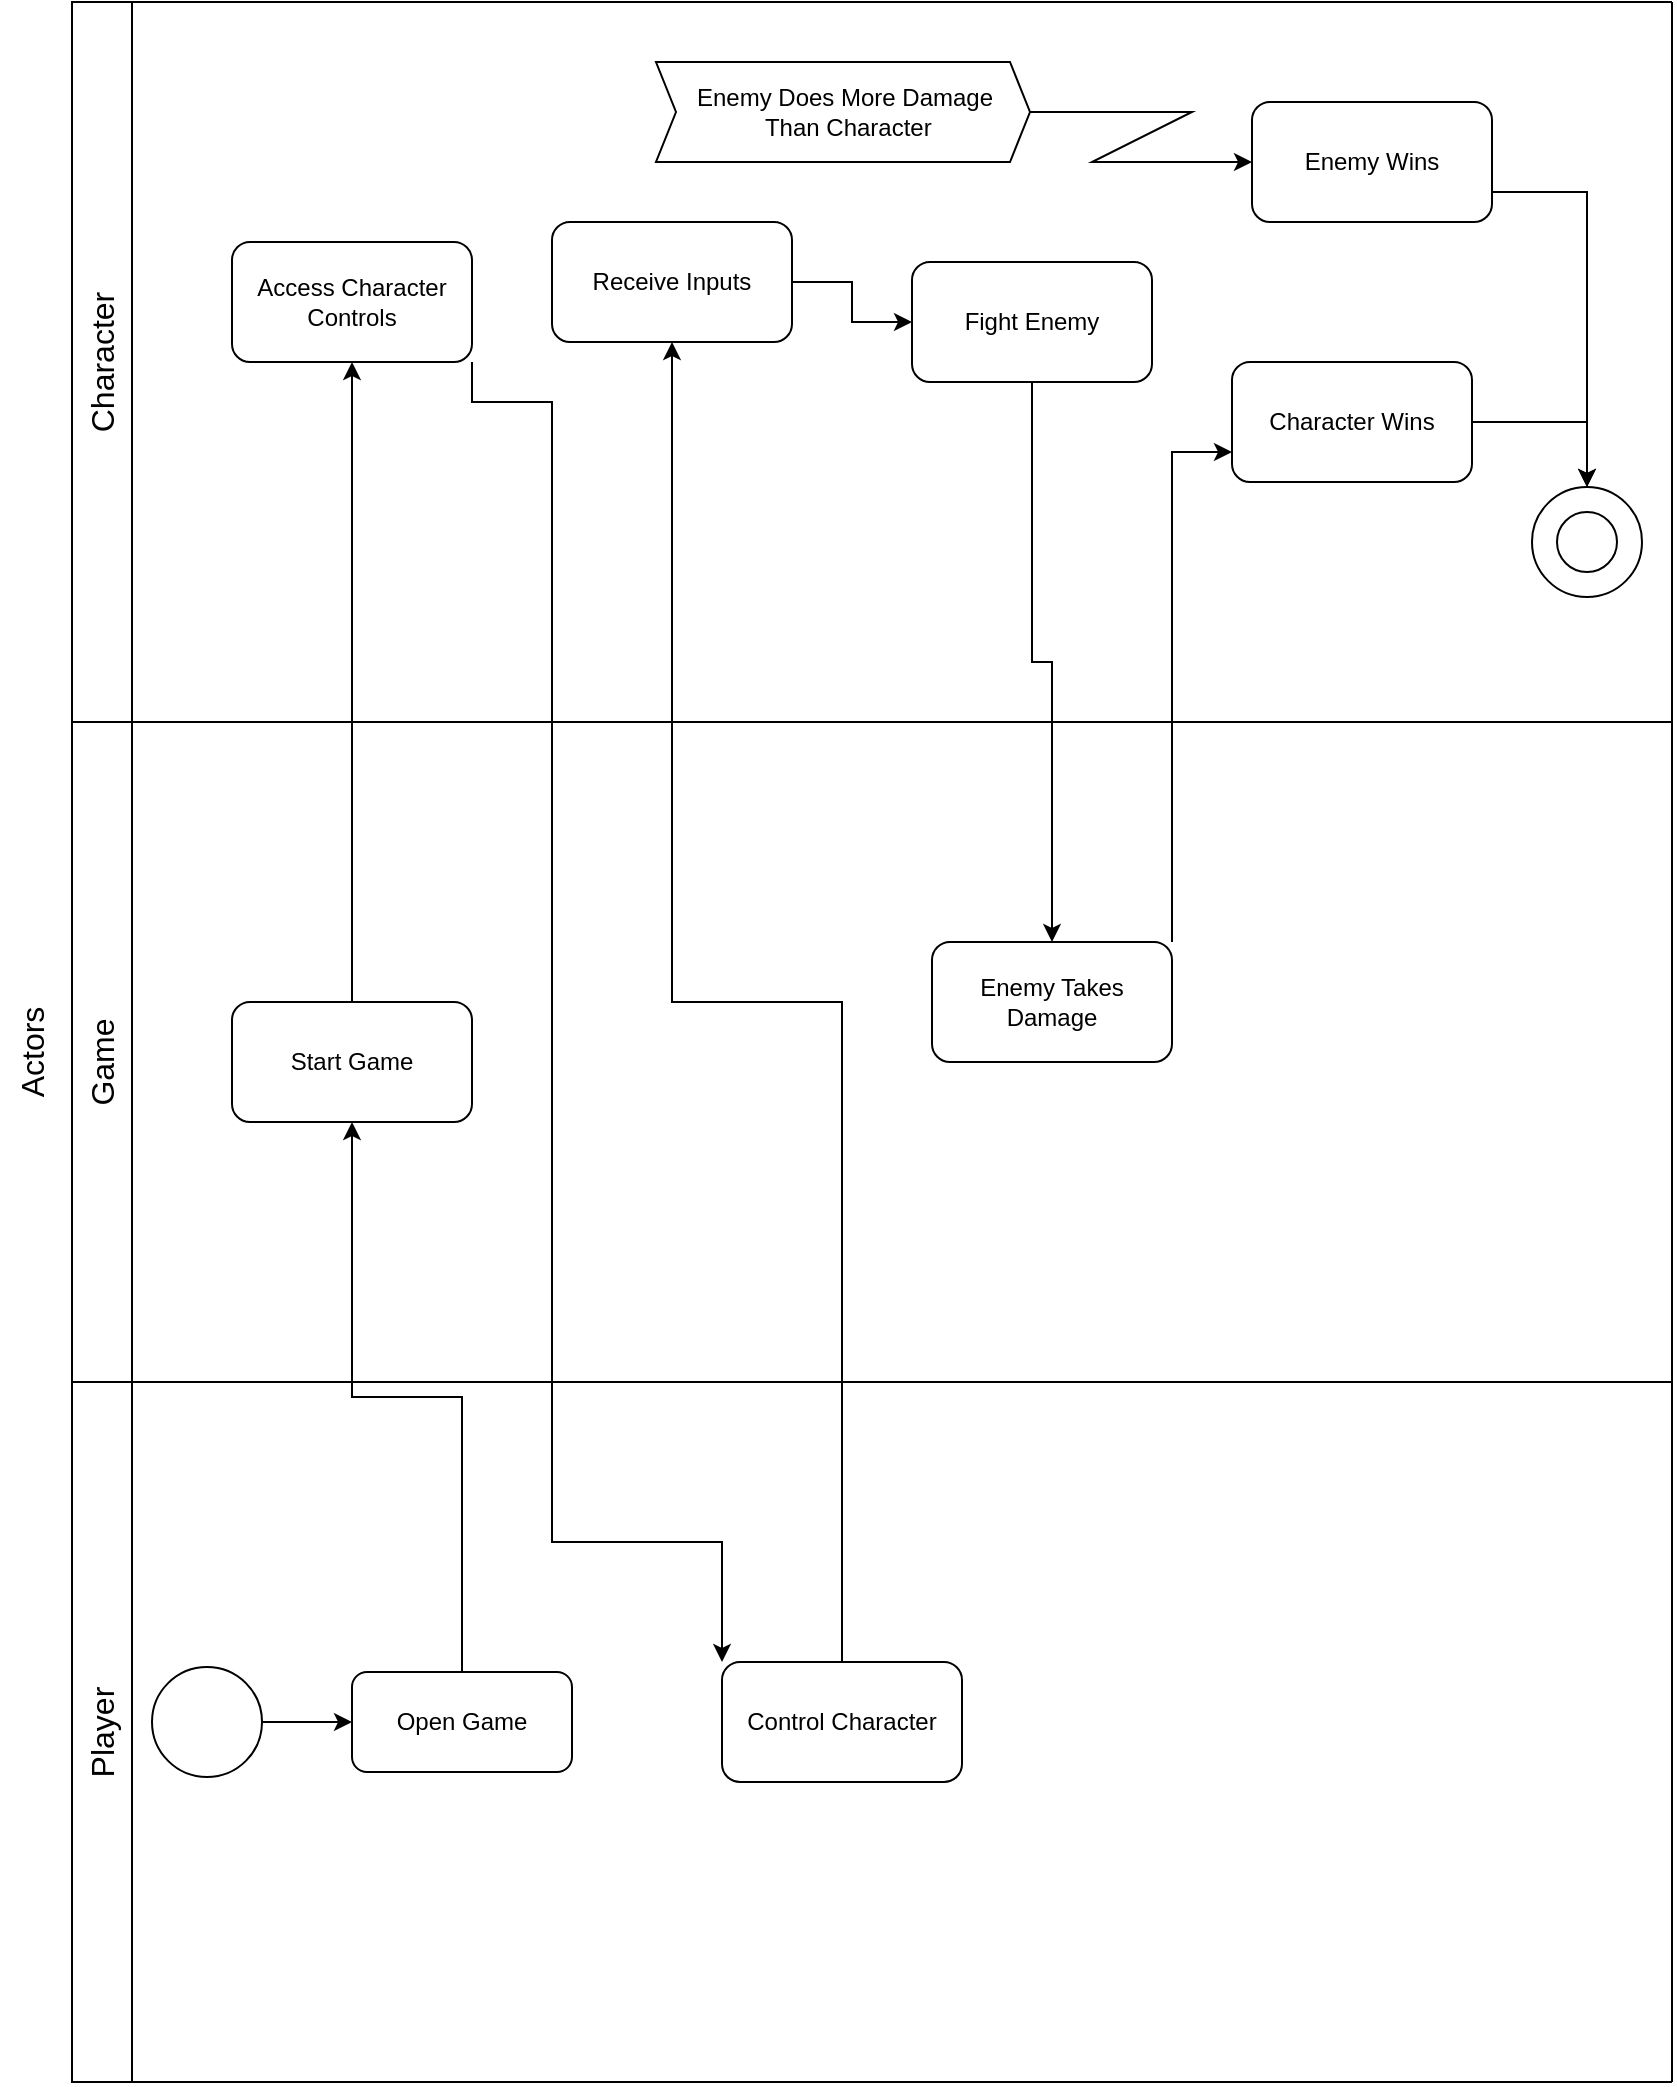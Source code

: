 <mxfile version="24.1.0" type="device">
  <diagram name="Page-1" id="AyJM0LhcQX8t1Cca5LZo">
    <mxGraphModel dx="2074" dy="1196" grid="1" gridSize="10" guides="1" tooltips="1" connect="1" arrows="1" fold="1" page="1" pageScale="1" pageWidth="850" pageHeight="1100" math="0" shadow="0">
      <root>
        <mxCell id="0" />
        <mxCell id="1" parent="0" />
        <mxCell id="OoFg2nhRCJ_1qvEL3QOw-17" style="edgeStyle=orthogonalEdgeStyle;rounded=0;orthogonalLoop=1;jettySize=auto;html=1;exitX=1;exitY=0.5;exitDx=0;exitDy=0;entryX=0;entryY=0.5;entryDx=0;entryDy=0;" edge="1" parent="1" source="OoFg2nhRCJ_1qvEL3QOw-2" target="OoFg2nhRCJ_1qvEL3QOw-16">
          <mxGeometry relative="1" as="geometry" />
        </mxCell>
        <mxCell id="OoFg2nhRCJ_1qvEL3QOw-2" value="" style="ellipse;whiteSpace=wrap;html=1;aspect=fixed;fontSize=16;" vertex="1" parent="1">
          <mxGeometry x="80" y="852.5" width="55" height="55" as="geometry" />
        </mxCell>
        <mxCell id="OoFg2nhRCJ_1qvEL3QOw-3" value="" style="rounded=0;whiteSpace=wrap;html=1;" vertex="1" parent="1">
          <mxGeometry x="40" y="710" width="30" height="350" as="geometry" />
        </mxCell>
        <mxCell id="OoFg2nhRCJ_1qvEL3QOw-4" value="" style="rounded=0;whiteSpace=wrap;html=1;fontSize=16;" vertex="1" parent="1">
          <mxGeometry x="40" y="380" width="30" height="330" as="geometry" />
        </mxCell>
        <mxCell id="OoFg2nhRCJ_1qvEL3QOw-5" value="" style="rounded=0;whiteSpace=wrap;html=1;" vertex="1" parent="1">
          <mxGeometry x="40" y="20" width="30" height="360" as="geometry" />
        </mxCell>
        <mxCell id="OoFg2nhRCJ_1qvEL3QOw-7" value="Actors" style="text;html=1;align=center;verticalAlign=middle;whiteSpace=wrap;rounded=0;rotation=-90;fontSize=16;" vertex="1" parent="1">
          <mxGeometry x="-10" y="530" width="60" height="30" as="geometry" />
        </mxCell>
        <mxCell id="OoFg2nhRCJ_1qvEL3QOw-8" value="Game" style="text;html=1;align=center;verticalAlign=middle;whiteSpace=wrap;rounded=0;rotation=-90;fontSize=16;" vertex="1" parent="1">
          <mxGeometry x="25" y="535" width="60" height="30" as="geometry" />
        </mxCell>
        <mxCell id="OoFg2nhRCJ_1qvEL3QOw-9" value="Player" style="text;html=1;align=center;verticalAlign=middle;whiteSpace=wrap;rounded=0;rotation=-90;fontSize=16;" vertex="1" parent="1">
          <mxGeometry x="25" y="870" width="60" height="30" as="geometry" />
        </mxCell>
        <mxCell id="OoFg2nhRCJ_1qvEL3QOw-10" value="Character" style="text;html=1;align=center;verticalAlign=middle;whiteSpace=wrap;rounded=0;rotation=-90;fontSize=16;" vertex="1" parent="1">
          <mxGeometry x="25" y="185" width="60" height="30" as="geometry" />
        </mxCell>
        <mxCell id="OoFg2nhRCJ_1qvEL3QOw-11" value="" style="endArrow=none;html=1;rounded=0;" edge="1" parent="1">
          <mxGeometry width="50" height="50" relative="1" as="geometry">
            <mxPoint x="70" y="710" as="sourcePoint" />
            <mxPoint x="840" y="710" as="targetPoint" />
          </mxGeometry>
        </mxCell>
        <mxCell id="OoFg2nhRCJ_1qvEL3QOw-12" value="" style="endArrow=none;html=1;rounded=0;" edge="1" parent="1">
          <mxGeometry width="50" height="50" relative="1" as="geometry">
            <mxPoint x="70" y="380" as="sourcePoint" />
            <mxPoint x="840" y="380" as="targetPoint" />
          </mxGeometry>
        </mxCell>
        <mxCell id="OoFg2nhRCJ_1qvEL3QOw-13" value="" style="endArrow=none;html=1;rounded=0;" edge="1" parent="1">
          <mxGeometry width="50" height="50" relative="1" as="geometry">
            <mxPoint x="70" y="20" as="sourcePoint" />
            <mxPoint x="840" y="20" as="targetPoint" />
          </mxGeometry>
        </mxCell>
        <mxCell id="OoFg2nhRCJ_1qvEL3QOw-14" value="" style="endArrow=none;html=1;rounded=0;" edge="1" parent="1">
          <mxGeometry width="50" height="50" relative="1" as="geometry">
            <mxPoint x="840" y="1060" as="sourcePoint" />
            <mxPoint x="840" y="20" as="targetPoint" />
          </mxGeometry>
        </mxCell>
        <mxCell id="OoFg2nhRCJ_1qvEL3QOw-15" value="" style="endArrow=none;html=1;rounded=0;" edge="1" parent="1">
          <mxGeometry width="50" height="50" relative="1" as="geometry">
            <mxPoint x="70" y="1060" as="sourcePoint" />
            <mxPoint x="840" y="1060" as="targetPoint" />
          </mxGeometry>
        </mxCell>
        <mxCell id="OoFg2nhRCJ_1qvEL3QOw-22" style="edgeStyle=orthogonalEdgeStyle;rounded=0;orthogonalLoop=1;jettySize=auto;html=1;exitX=0.5;exitY=0;exitDx=0;exitDy=0;entryX=0.5;entryY=1;entryDx=0;entryDy=0;" edge="1" parent="1" source="OoFg2nhRCJ_1qvEL3QOw-16" target="OoFg2nhRCJ_1qvEL3QOw-21">
          <mxGeometry relative="1" as="geometry" />
        </mxCell>
        <mxCell id="OoFg2nhRCJ_1qvEL3QOw-16" value="Open Game" style="rounded=1;whiteSpace=wrap;html=1;" vertex="1" parent="1">
          <mxGeometry x="180" y="855" width="110" height="50" as="geometry" />
        </mxCell>
        <mxCell id="OoFg2nhRCJ_1qvEL3QOw-20" style="edgeStyle=orthogonalEdgeStyle;rounded=0;orthogonalLoop=1;jettySize=auto;html=1;exitX=0.5;exitY=0;exitDx=0;exitDy=0;entryX=0.5;entryY=1;entryDx=0;entryDy=0;" edge="1" parent="1" source="OoFg2nhRCJ_1qvEL3QOw-18" target="OoFg2nhRCJ_1qvEL3QOw-19">
          <mxGeometry relative="1" as="geometry" />
        </mxCell>
        <mxCell id="OoFg2nhRCJ_1qvEL3QOw-18" value="Control Character" style="rounded=1;whiteSpace=wrap;html=1;" vertex="1" parent="1">
          <mxGeometry x="365" y="850" width="120" height="60" as="geometry" />
        </mxCell>
        <mxCell id="OoFg2nhRCJ_1qvEL3QOw-28" style="edgeStyle=orthogonalEdgeStyle;rounded=0;orthogonalLoop=1;jettySize=auto;html=1;exitX=1;exitY=0.5;exitDx=0;exitDy=0;entryX=0;entryY=0.5;entryDx=0;entryDy=0;" edge="1" parent="1" source="OoFg2nhRCJ_1qvEL3QOw-19" target="OoFg2nhRCJ_1qvEL3QOw-27">
          <mxGeometry relative="1" as="geometry" />
        </mxCell>
        <mxCell id="OoFg2nhRCJ_1qvEL3QOw-19" value="Receive Inputs" style="rounded=1;whiteSpace=wrap;html=1;" vertex="1" parent="1">
          <mxGeometry x="280" y="130" width="120" height="60" as="geometry" />
        </mxCell>
        <mxCell id="OoFg2nhRCJ_1qvEL3QOw-24" style="edgeStyle=orthogonalEdgeStyle;rounded=0;orthogonalLoop=1;jettySize=auto;html=1;exitX=0.5;exitY=0;exitDx=0;exitDy=0;entryX=0.5;entryY=1;entryDx=0;entryDy=0;" edge="1" parent="1" source="OoFg2nhRCJ_1qvEL3QOw-21" target="OoFg2nhRCJ_1qvEL3QOw-23">
          <mxGeometry relative="1" as="geometry" />
        </mxCell>
        <mxCell id="OoFg2nhRCJ_1qvEL3QOw-21" value="Start Game" style="rounded=1;whiteSpace=wrap;html=1;" vertex="1" parent="1">
          <mxGeometry x="120" y="520" width="120" height="60" as="geometry" />
        </mxCell>
        <mxCell id="OoFg2nhRCJ_1qvEL3QOw-26" style="edgeStyle=orthogonalEdgeStyle;rounded=0;orthogonalLoop=1;jettySize=auto;html=1;exitX=1;exitY=1;exitDx=0;exitDy=0;entryX=0;entryY=0;entryDx=0;entryDy=0;" edge="1" parent="1" source="OoFg2nhRCJ_1qvEL3QOw-23" target="OoFg2nhRCJ_1qvEL3QOw-18">
          <mxGeometry relative="1" as="geometry">
            <Array as="points">
              <mxPoint x="280" y="220" />
              <mxPoint x="280" y="790" />
              <mxPoint x="365" y="790" />
            </Array>
          </mxGeometry>
        </mxCell>
        <mxCell id="OoFg2nhRCJ_1qvEL3QOw-23" value="Access Character Controls" style="rounded=1;whiteSpace=wrap;html=1;" vertex="1" parent="1">
          <mxGeometry x="120" y="140" width="120" height="60" as="geometry" />
        </mxCell>
        <mxCell id="OoFg2nhRCJ_1qvEL3QOw-30" style="edgeStyle=orthogonalEdgeStyle;rounded=0;orthogonalLoop=1;jettySize=auto;html=1;exitX=0.5;exitY=1;exitDx=0;exitDy=0;entryX=0.5;entryY=0;entryDx=0;entryDy=0;" edge="1" parent="1" source="OoFg2nhRCJ_1qvEL3QOw-27" target="OoFg2nhRCJ_1qvEL3QOw-29">
          <mxGeometry relative="1" as="geometry" />
        </mxCell>
        <mxCell id="OoFg2nhRCJ_1qvEL3QOw-27" value="Fight Enemy" style="rounded=1;whiteSpace=wrap;html=1;" vertex="1" parent="1">
          <mxGeometry x="460" y="150" width="120" height="60" as="geometry" />
        </mxCell>
        <mxCell id="OoFg2nhRCJ_1qvEL3QOw-32" style="edgeStyle=orthogonalEdgeStyle;rounded=0;orthogonalLoop=1;jettySize=auto;html=1;exitX=1;exitY=0;exitDx=0;exitDy=0;entryX=0;entryY=0.75;entryDx=0;entryDy=0;" edge="1" parent="1" source="OoFg2nhRCJ_1qvEL3QOw-29" target="OoFg2nhRCJ_1qvEL3QOw-31">
          <mxGeometry relative="1" as="geometry" />
        </mxCell>
        <mxCell id="OoFg2nhRCJ_1qvEL3QOw-29" value="Enemy Takes Damage" style="rounded=1;whiteSpace=wrap;html=1;" vertex="1" parent="1">
          <mxGeometry x="470" y="490" width="120" height="60" as="geometry" />
        </mxCell>
        <mxCell id="OoFg2nhRCJ_1qvEL3QOw-38" style="edgeStyle=orthogonalEdgeStyle;rounded=0;orthogonalLoop=1;jettySize=auto;html=1;exitX=1;exitY=0.5;exitDx=0;exitDy=0;entryX=0.5;entryY=0;entryDx=0;entryDy=0;" edge="1" parent="1" source="OoFg2nhRCJ_1qvEL3QOw-31" target="OoFg2nhRCJ_1qvEL3QOw-34">
          <mxGeometry relative="1" as="geometry" />
        </mxCell>
        <mxCell id="OoFg2nhRCJ_1qvEL3QOw-31" value="Character Wins" style="rounded=1;whiteSpace=wrap;html=1;" vertex="1" parent="1">
          <mxGeometry x="620" y="200" width="120" height="60" as="geometry" />
        </mxCell>
        <mxCell id="OoFg2nhRCJ_1qvEL3QOw-37" style="edgeStyle=orthogonalEdgeStyle;rounded=0;orthogonalLoop=1;jettySize=auto;html=1;exitX=1;exitY=0.75;exitDx=0;exitDy=0;entryX=0.5;entryY=0;entryDx=0;entryDy=0;" edge="1" parent="1" source="OoFg2nhRCJ_1qvEL3QOw-33" target="OoFg2nhRCJ_1qvEL3QOw-34">
          <mxGeometry relative="1" as="geometry" />
        </mxCell>
        <mxCell id="OoFg2nhRCJ_1qvEL3QOw-33" value="Enemy Wins" style="rounded=1;whiteSpace=wrap;html=1;" vertex="1" parent="1">
          <mxGeometry x="630" y="70" width="120" height="60" as="geometry" />
        </mxCell>
        <mxCell id="OoFg2nhRCJ_1qvEL3QOw-34" value="" style="ellipse;whiteSpace=wrap;html=1;aspect=fixed;" vertex="1" parent="1">
          <mxGeometry x="770" y="262.5" width="55" height="55" as="geometry" />
        </mxCell>
        <mxCell id="OoFg2nhRCJ_1qvEL3QOw-35" value="" style="ellipse;whiteSpace=wrap;html=1;aspect=fixed;" vertex="1" parent="1">
          <mxGeometry x="782.5" y="275" width="30" height="30" as="geometry" />
        </mxCell>
        <mxCell id="OoFg2nhRCJ_1qvEL3QOw-39" value="" style="endArrow=classic;html=1;rounded=0;entryX=0;entryY=0.5;entryDx=0;entryDy=0;exitX=1;exitY=0.5;exitDx=0;exitDy=0;exitPerimeter=0;" edge="1" parent="1" source="OoFg2nhRCJ_1qvEL3QOw-40" target="OoFg2nhRCJ_1qvEL3QOw-33">
          <mxGeometry width="50" height="50" relative="1" as="geometry">
            <mxPoint x="480" y="70" as="sourcePoint" />
            <mxPoint x="590" y="40" as="targetPoint" />
            <Array as="points">
              <mxPoint x="600" y="75" />
              <mxPoint x="550" y="100" />
            </Array>
          </mxGeometry>
        </mxCell>
        <mxCell id="OoFg2nhRCJ_1qvEL3QOw-40" value="Enemy Does More Damage&lt;div&gt;&amp;nbsp;Than Character&lt;/div&gt;" style="html=1;shadow=0;dashed=0;align=center;verticalAlign=middle;shape=mxgraph.arrows2.arrow;dy=0;dx=10;notch=10;" vertex="1" parent="1">
          <mxGeometry x="332" y="50" width="187" height="50" as="geometry" />
        </mxCell>
      </root>
    </mxGraphModel>
  </diagram>
</mxfile>
